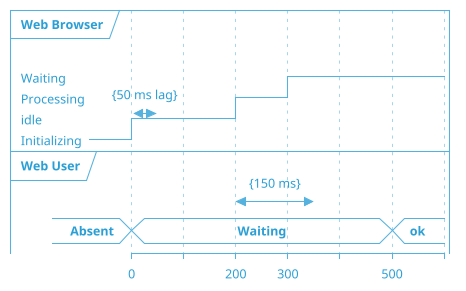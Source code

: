 ' Do not edit
' Theme Gallery
' autogenerated by script
'
@startuml
!theme cyborg-outline
robust "Web Browser" as WB
concise "Web User" as WU

WB is Initializing
WU is Absent

@WB
0 is idle
+200 is Processing
+100 is Waiting
WB@0 <-> @50 : {50 ms lag}

@WU
0 is Waiting
+500 is ok
@200 <-> @+150 : {150 ms}
@enduml
